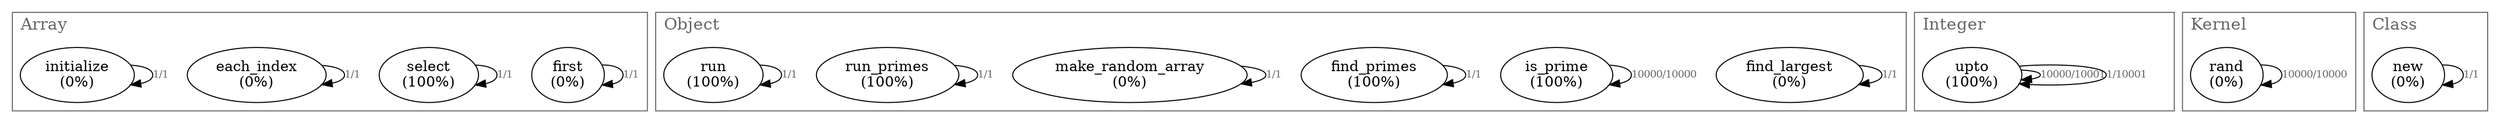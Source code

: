 digraph "Profile" {
labelloc=t;
labeljust=l;
subgraph "Thread 21426400" {
27580160 [label="first\n(0%)"];
27580160 -> 27580160 [label="1/1" fontsize=10 fontcolor="#666666"];
27580180 [label="find_largest\n(0%)"];
27580180 -> 27580180 [label="1/1" fontsize=10 fontcolor="#666666"];
27580200 [label="upto\n(100%)"];
27580200 -> 27580200 [label="10000/10001" fontsize=10 fontcolor="#666666"];
27580200 -> 27580200 [label="1/10001" fontsize=10 fontcolor="#666666"];
27580260 [label="is_prime\n(100%)"];
27580260 -> 27580260 [label="10000/10000" fontsize=10 fontcolor="#666666"];
27580380 [label="select\n(100%)"];
27580380 -> 27580380 [label="1/1" fontsize=10 fontcolor="#666666"];
27580400 [label="find_primes\n(100%)"];
27580400 -> 27580400 [label="1/1" fontsize=10 fontcolor="#666666"];
27580480 [label="rand\n(0%)"];
27580480 -> 27580480 [label="10000/10000" fontsize=10 fontcolor="#666666"];
27580520 [label="each_index\n(0%)"];
27580520 -> 27580520 [label="1/1" fontsize=10 fontcolor="#666666"];
27580640 [label="initialize\n(0%)"];
27580640 -> 27580640 [label="1/1" fontsize=10 fontcolor="#666666"];
27580660 [label="new\n(0%)"];
27580660 -> 27580660 [label="1/1" fontsize=10 fontcolor="#666666"];
27580720 [label="make_random_array\n(0%)"];
27580720 -> 27580720 [label="1/1" fontsize=10 fontcolor="#666666"];
27580740 [label="run_primes\n(100%)"];
27580740 -> 27580740 [label="1/1" fontsize=10 fontcolor="#666666"];
27580780 [label="run\n(100%)"];
27580780 -> 27580780 [label="1/1" fontsize=10 fontcolor="#666666"];
}
subgraph cluster_21621600 {
label = "Object";
fontcolor = "#666666";
fontsize = 16;
color = "#666666";
27580780;
27580740;
27580720;
27580400;
27580260;
27580180;
}
subgraph cluster_21621460 {
label = "Class";
fontcolor = "#666666";
fontsize = 16;
color = "#666666";
27580660;
}
subgraph cluster_21610180 {
label = "Array";
fontcolor = "#666666";
fontsize = 16;
color = "#666666";
27580640;
27580520;
27580380;
27580160;
}
subgraph cluster_21621220 {
label = "Kernel";
fontcolor = "#666666";
fontsize = 16;
color = "#666666";
27580480;
}
subgraph cluster_21610420 {
label = "Integer";
fontcolor = "#666666";
fontsize = 16;
color = "#666666";
27580200;
}
}
